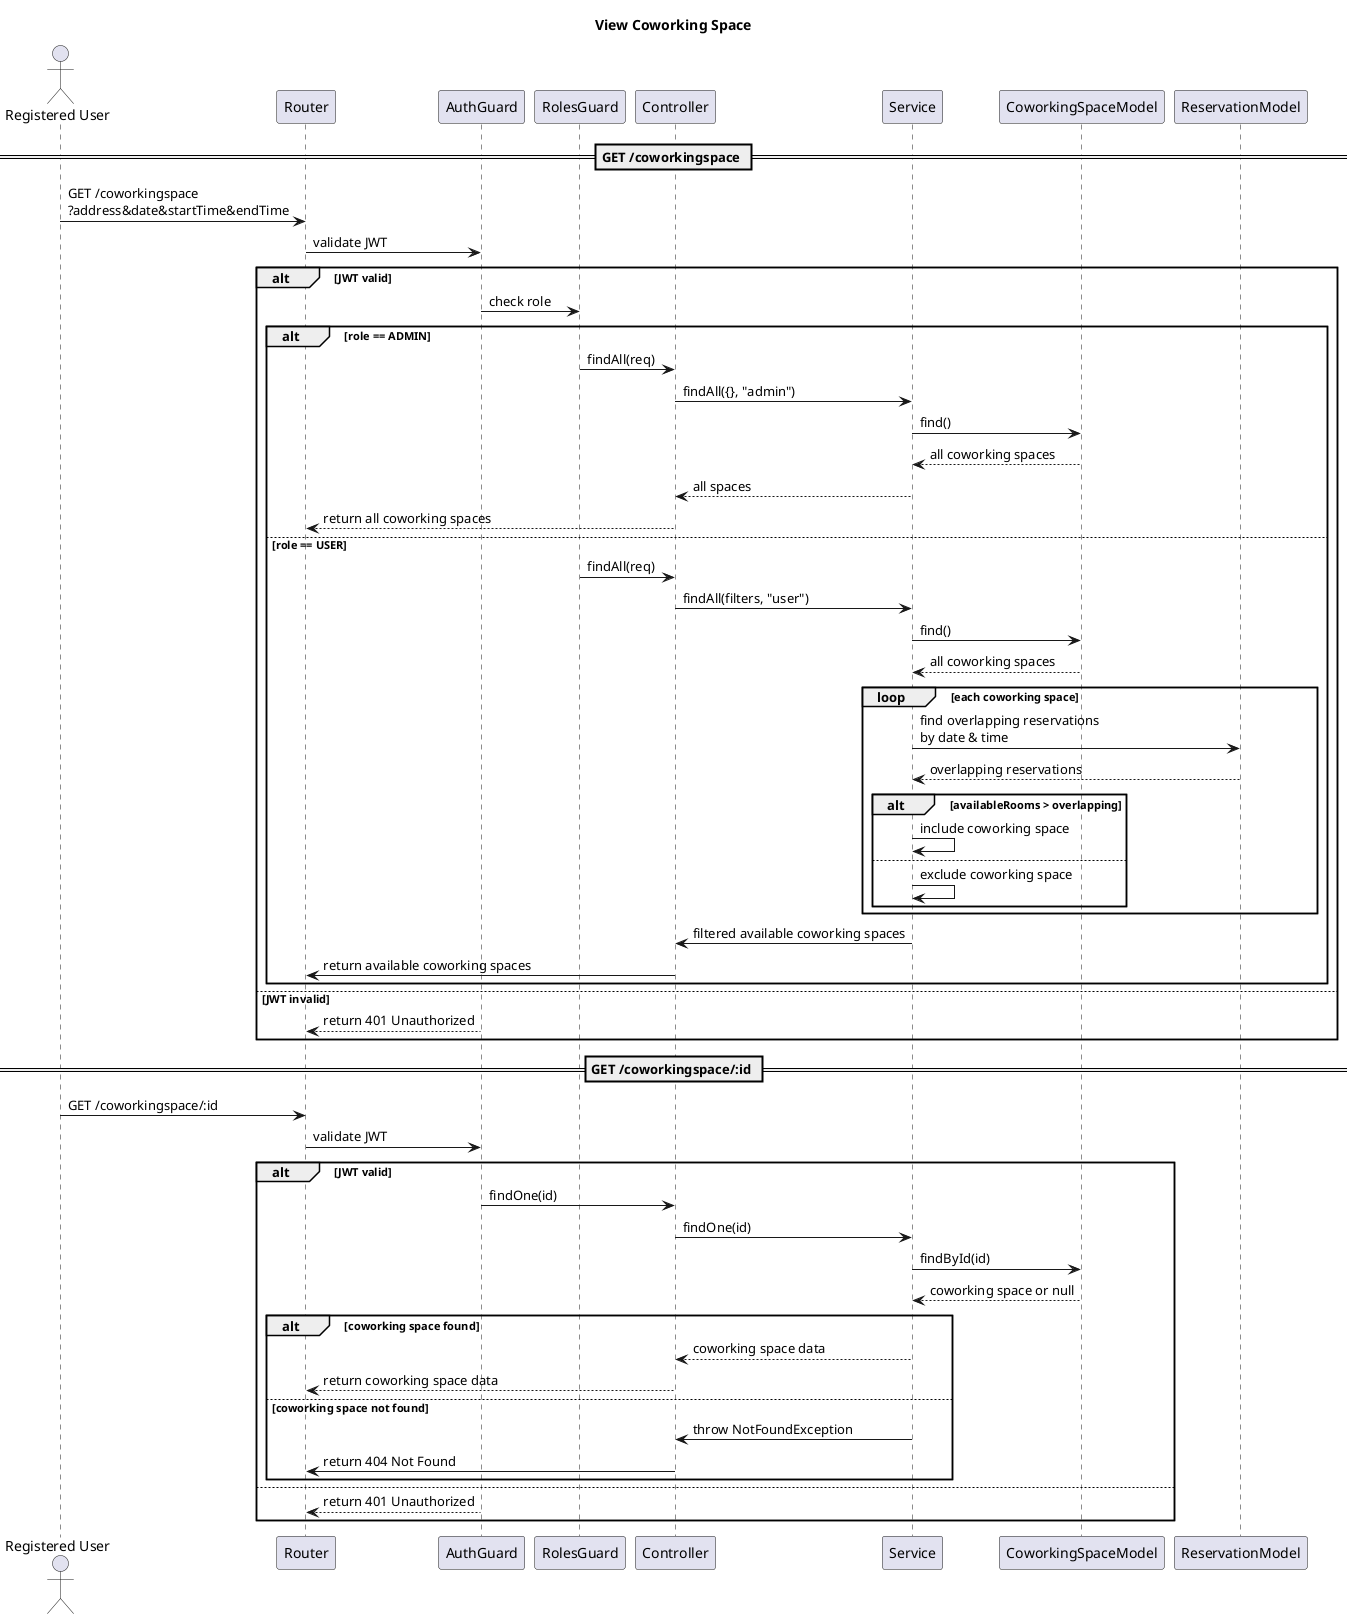 @startuml view
title View Coworking Space

actor "Registered User" as Client 
participant "Router" as Router
participant "AuthGuard" as AuthGuard
participant "RolesGuard" as RolesGuard
participant "Controller" as Controller
participant "Service" as Service
participant "CoworkingSpaceModel" as SpaceModel
participant "ReservationModel" as ReservationModel

== GET /coworkingspace ==

Client -> Router: GET /coworkingspace\n?address&date&startTime&endTime
Router -> AuthGuard: validate JWT
alt JWT valid
    AuthGuard -> RolesGuard: check role

    alt role == ADMIN
        RolesGuard -> Controller: findAll(req)
        Controller -> Service: findAll({}, "admin")
        Service -> SpaceModel: find()
        SpaceModel --> Service: all coworking spaces
        Service --> Controller: all spaces
        Controller --> Router: return all coworking spaces
    else role == USER
        RolesGuard -> Controller: findAll(req)
        Controller -> Service: findAll(filters, "user")
        Service -> SpaceModel: find()
        SpaceModel --> Service: all coworking spaces

        loop each coworking space
            Service -> ReservationModel: find overlapping reservations\nby date & time
            ReservationModel --> Service: overlapping reservations

            alt availableRooms > overlapping
                Service -> Service: include coworking space
            else
                Service -> Service: exclude coworking space
            end
        end

        Service -> Controller: filtered available coworking spaces
        Controller -> Router: return available coworking spaces
    end
else JWT invalid
    AuthGuard --> Router: return 401 Unauthorized
end

== GET /coworkingspace/:id ==

Client -> Router: GET /coworkingspace/:id
Router -> AuthGuard: validate JWT
alt JWT valid
    AuthGuard -> Controller: findOne(id)
    Controller -> Service: findOne(id)
    Service -> SpaceModel: findById(id)
    SpaceModel --> Service: coworking space or null

    alt coworking space found
        Service --> Controller: coworking space data
        Controller --> Router: return coworking space data
    else coworking space not found
        Service -> Controller: throw NotFoundException
        Controller -> Router: return 404 Not Found
    end
else
    AuthGuard --> Router: return 401 Unauthorized
end

@enduml

